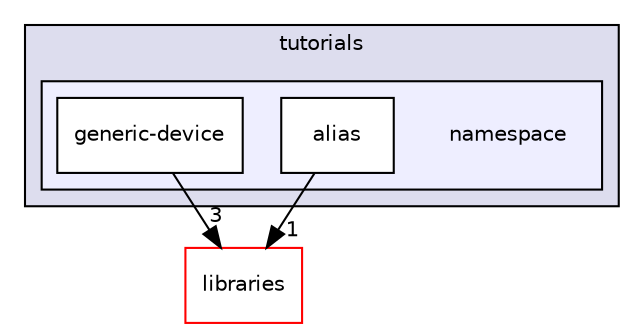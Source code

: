 digraph "namespace" {
  compound=true
  node [ fontsize="10", fontname="Helvetica"];
  edge [ labelfontsize="10", labelfontname="Helvetica"];
  subgraph clusterdir_0d353d24d0afa59909efab6593124f6d {
    graph [ bgcolor="#ddddee", pencolor="black", label="tutorials" fontname="Helvetica", fontsize="10", URL="dir_0d353d24d0afa59909efab6593124f6d.html"]
  subgraph clusterdir_d5c4cbb60f039f49ada0738f088680c4 {
    graph [ bgcolor="#eeeeff", pencolor="black", label="" URL="dir_d5c4cbb60f039f49ada0738f088680c4.html"];
    dir_d5c4cbb60f039f49ada0738f088680c4 [shape=plaintext label="namespace"];
    dir_b68c9de55cf21aae90e1d6ea53a1dfc3 [shape=box label="alias" color="black" fillcolor="white" style="filled" URL="dir_b68c9de55cf21aae90e1d6ea53a1dfc3.html"];
    dir_a4db89aabbdcfa863e2e6bd5cef3d1e2 [shape=box label="generic-device" color="black" fillcolor="white" style="filled" URL="dir_a4db89aabbdcfa863e2e6bd5cef3d1e2.html"];
  }
  }
  dir_bc0718b08fb2015b8e59c47b2805f60c [shape=box label="libraries" fillcolor="white" style="filled" color="red" URL="dir_bc0718b08fb2015b8e59c47b2805f60c.html"];
  dir_b68c9de55cf21aae90e1d6ea53a1dfc3->dir_bc0718b08fb2015b8e59c47b2805f60c [headlabel="1", labeldistance=1.5 headhref="dir_000024_000000.html"];
  dir_a4db89aabbdcfa863e2e6bd5cef3d1e2->dir_bc0718b08fb2015b8e59c47b2805f60c [headlabel="3", labeldistance=1.5 headhref="dir_000021_000000.html"];
}

